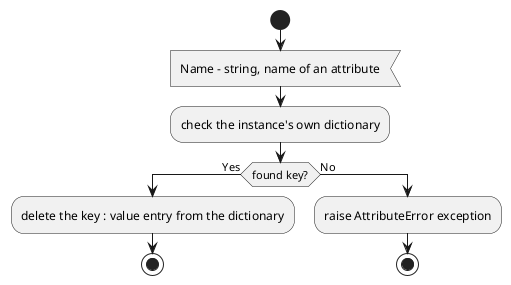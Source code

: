 @startuml standard_instance_delattr

start

:Name - string, name of an attribute<

:check the instance's own dictionary;

if (found key?) then (Yes)
    :delete the key : value entry from the dictionary;
    
    stop
else (No)
    :raise AttributeError exception;
    
    stop
endif

@enduml